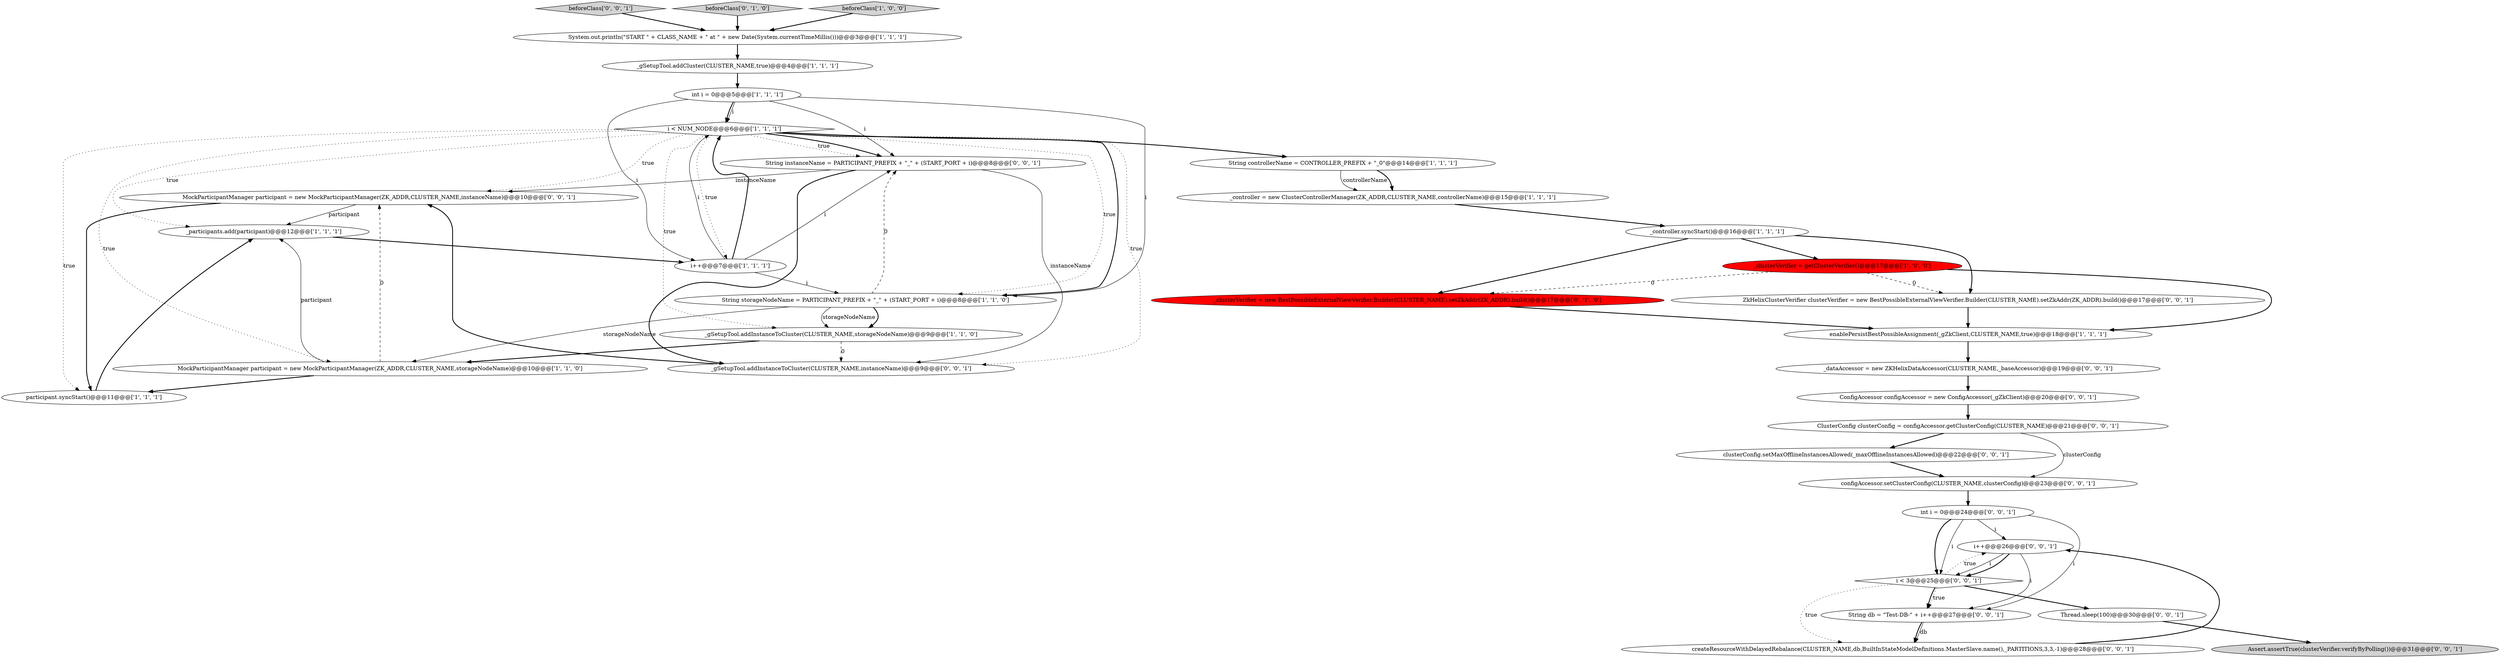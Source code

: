 digraph {
12 [style = filled, label = "_controller = new ClusterControllerManager(ZK_ADDR,CLUSTER_NAME,controllerName)@@@15@@@['1', '1', '1']", fillcolor = white, shape = ellipse image = "AAA0AAABBB1BBB"];
9 [style = filled, label = "enablePersistBestPossibleAssignment(_gZkClient,CLUSTER_NAME,true)@@@18@@@['1', '1', '1']", fillcolor = white, shape = ellipse image = "AAA0AAABBB1BBB"];
25 [style = filled, label = "configAccessor.setClusterConfig(CLUSTER_NAME,clusterConfig)@@@23@@@['0', '0', '1']", fillcolor = white, shape = ellipse image = "AAA0AAABBB3BBB"];
32 [style = filled, label = "clusterConfig.setMaxOfflineInstancesAllowed(_maxOfflineInstancesAllowed)@@@22@@@['0', '0', '1']", fillcolor = white, shape = ellipse image = "AAA0AAABBB3BBB"];
14 [style = filled, label = "_clusterVerifier = getClusterVerifier()@@@17@@@['1', '0', '0']", fillcolor = red, shape = ellipse image = "AAA1AAABBB1BBB"];
16 [style = filled, label = "_clusterVerifier = new BestPossibleExternalViewVerifier.Builder(CLUSTER_NAME).setZkAddr(ZK_ADDR).build()@@@17@@@['0', '1', '0']", fillcolor = red, shape = ellipse image = "AAA1AAABBB2BBB"];
22 [style = filled, label = "i++@@@26@@@['0', '0', '1']", fillcolor = white, shape = ellipse image = "AAA0AAABBB3BBB"];
27 [style = filled, label = "Assert.assertTrue(clusterVerifier.verifyByPolling())@@@31@@@['0', '0', '1']", fillcolor = lightgray, shape = ellipse image = "AAA0AAABBB3BBB"];
30 [style = filled, label = "Thread.sleep(100)@@@30@@@['0', '0', '1']", fillcolor = white, shape = ellipse image = "AAA0AAABBB3BBB"];
24 [style = filled, label = "beforeClass['0', '0', '1']", fillcolor = lightgray, shape = diamond image = "AAA0AAABBB3BBB"];
28 [style = filled, label = "String db = \"Test-DB-\" + i++@@@27@@@['0', '0', '1']", fillcolor = white, shape = ellipse image = "AAA0AAABBB3BBB"];
18 [style = filled, label = "createResourceWithDelayedRebalance(CLUSTER_NAME,db,BuiltInStateModelDefinitions.MasterSlave.name(),_PARTITIONS,3,3,-1)@@@28@@@['0', '0', '1']", fillcolor = white, shape = ellipse image = "AAA0AAABBB3BBB"];
21 [style = filled, label = "String instanceName = PARTICIPANT_PREFIX + \"_\" + (START_PORT + i)@@@8@@@['0', '0', '1']", fillcolor = white, shape = ellipse image = "AAA0AAABBB3BBB"];
23 [style = filled, label = "MockParticipantManager participant = new MockParticipantManager(ZK_ADDR,CLUSTER_NAME,instanceName)@@@10@@@['0', '0', '1']", fillcolor = white, shape = ellipse image = "AAA0AAABBB3BBB"];
6 [style = filled, label = "_participants.add(participant)@@@12@@@['1', '1', '1']", fillcolor = white, shape = ellipse image = "AAA0AAABBB1BBB"];
8 [style = filled, label = "i < NUM_NODE@@@6@@@['1', '1', '1']", fillcolor = white, shape = diamond image = "AAA0AAABBB1BBB"];
4 [style = filled, label = "String controllerName = CONTROLLER_PREFIX + \"_0\"@@@14@@@['1', '1', '1']", fillcolor = white, shape = ellipse image = "AAA0AAABBB1BBB"];
19 [style = filled, label = "ClusterConfig clusterConfig = configAccessor.getClusterConfig(CLUSTER_NAME)@@@21@@@['0', '0', '1']", fillcolor = white, shape = ellipse image = "AAA0AAABBB3BBB"];
1 [style = filled, label = "String storageNodeName = PARTICIPANT_PREFIX + \"_\" + (START_PORT + i)@@@8@@@['1', '1', '0']", fillcolor = white, shape = ellipse image = "AAA0AAABBB1BBB"];
7 [style = filled, label = "_gSetupTool.addInstanceToCluster(CLUSTER_NAME,storageNodeName)@@@9@@@['1', '1', '0']", fillcolor = white, shape = ellipse image = "AAA0AAABBB1BBB"];
31 [style = filled, label = "i < 3@@@25@@@['0', '0', '1']", fillcolor = white, shape = diamond image = "AAA0AAABBB3BBB"];
33 [style = filled, label = "_dataAccessor = new ZKHelixDataAccessor(CLUSTER_NAME,_baseAccessor)@@@19@@@['0', '0', '1']", fillcolor = white, shape = ellipse image = "AAA0AAABBB3BBB"];
2 [style = filled, label = "i++@@@7@@@['1', '1', '1']", fillcolor = white, shape = ellipse image = "AAA0AAABBB1BBB"];
29 [style = filled, label = "ConfigAccessor configAccessor = new ConfigAccessor(_gZkClient)@@@20@@@['0', '0', '1']", fillcolor = white, shape = ellipse image = "AAA0AAABBB3BBB"];
3 [style = filled, label = "MockParticipantManager participant = new MockParticipantManager(ZK_ADDR,CLUSTER_NAME,storageNodeName)@@@10@@@['1', '1', '0']", fillcolor = white, shape = ellipse image = "AAA0AAABBB1BBB"];
17 [style = filled, label = "beforeClass['0', '1', '0']", fillcolor = lightgray, shape = diamond image = "AAA0AAABBB2BBB"];
11 [style = filled, label = "int i = 0@@@5@@@['1', '1', '1']", fillcolor = white, shape = ellipse image = "AAA0AAABBB1BBB"];
34 [style = filled, label = "ZkHelixClusterVerifier clusterVerifier = new BestPossibleExternalViewVerifier.Builder(CLUSTER_NAME).setZkAddr(ZK_ADDR).build()@@@17@@@['0', '0', '1']", fillcolor = white, shape = ellipse image = "AAA0AAABBB3BBB"];
0 [style = filled, label = "participant.syncStart()@@@11@@@['1', '1', '1']", fillcolor = white, shape = ellipse image = "AAA0AAABBB1BBB"];
20 [style = filled, label = "int i = 0@@@24@@@['0', '0', '1']", fillcolor = white, shape = ellipse image = "AAA0AAABBB3BBB"];
26 [style = filled, label = "_gSetupTool.addInstanceToCluster(CLUSTER_NAME,instanceName)@@@9@@@['0', '0', '1']", fillcolor = white, shape = ellipse image = "AAA0AAABBB3BBB"];
13 [style = filled, label = "System.out.println(\"START \" + CLASS_NAME + \" at \" + new Date(System.currentTimeMillis()))@@@3@@@['1', '1', '1']", fillcolor = white, shape = ellipse image = "AAA0AAABBB1BBB"];
15 [style = filled, label = "beforeClass['1', '0', '0']", fillcolor = lightgray, shape = diamond image = "AAA0AAABBB1BBB"];
5 [style = filled, label = "_controller.syncStart()@@@16@@@['1', '1', '1']", fillcolor = white, shape = ellipse image = "AAA0AAABBB1BBB"];
10 [style = filled, label = "_gSetupTool.addCluster(CLUSTER_NAME,true)@@@4@@@['1', '1', '1']", fillcolor = white, shape = ellipse image = "AAA0AAABBB1BBB"];
22->31 [style = solid, label="i"];
13->10 [style = bold, label=""];
31->22 [style = dotted, label="true"];
8->26 [style = dotted, label="true"];
2->21 [style = solid, label="i"];
15->13 [style = bold, label=""];
20->28 [style = solid, label="i"];
34->9 [style = bold, label=""];
28->18 [style = bold, label=""];
12->5 [style = bold, label=""];
8->21 [style = dotted, label="true"];
14->34 [style = dashed, label="0"];
0->6 [style = bold, label=""];
9->33 [style = bold, label=""];
8->2 [style = dotted, label="true"];
1->3 [style = solid, label="storageNodeName"];
20->22 [style = solid, label="i"];
30->27 [style = bold, label=""];
11->1 [style = solid, label="i"];
4->12 [style = solid, label="controllerName"];
22->31 [style = bold, label=""];
8->7 [style = dotted, label="true"];
8->23 [style = dotted, label="true"];
20->31 [style = bold, label=""];
1->21 [style = dashed, label="0"];
5->14 [style = bold, label=""];
3->6 [style = solid, label="participant"];
21->23 [style = solid, label="instanceName"];
23->0 [style = bold, label=""];
1->7 [style = bold, label=""];
31->18 [style = dotted, label="true"];
20->31 [style = solid, label="i"];
8->3 [style = dotted, label="true"];
7->3 [style = bold, label=""];
3->0 [style = bold, label=""];
2->8 [style = solid, label="i"];
5->34 [style = bold, label=""];
6->2 [style = bold, label=""];
33->29 [style = bold, label=""];
5->16 [style = bold, label=""];
3->23 [style = dashed, label="0"];
8->1 [style = bold, label=""];
8->1 [style = dotted, label="true"];
21->26 [style = bold, label=""];
25->20 [style = bold, label=""];
18->22 [style = bold, label=""];
19->32 [style = bold, label=""];
1->7 [style = solid, label="storageNodeName"];
29->19 [style = bold, label=""];
8->6 [style = dotted, label="true"];
28->18 [style = solid, label="db"];
31->28 [style = dotted, label="true"];
11->8 [style = solid, label="i"];
21->26 [style = solid, label="instanceName"];
26->23 [style = bold, label=""];
2->1 [style = solid, label="i"];
32->25 [style = bold, label=""];
31->30 [style = bold, label=""];
11->2 [style = solid, label="i"];
23->6 [style = solid, label="participant"];
4->12 [style = bold, label=""];
8->21 [style = bold, label=""];
11->8 [style = bold, label=""];
14->9 [style = bold, label=""];
8->0 [style = dotted, label="true"];
17->13 [style = bold, label=""];
22->28 [style = solid, label="i"];
31->28 [style = bold, label=""];
8->4 [style = bold, label=""];
14->16 [style = dashed, label="0"];
19->25 [style = solid, label="clusterConfig"];
7->26 [style = dashed, label="0"];
16->9 [style = bold, label=""];
11->21 [style = solid, label="i"];
2->8 [style = bold, label=""];
24->13 [style = bold, label=""];
10->11 [style = bold, label=""];
}
